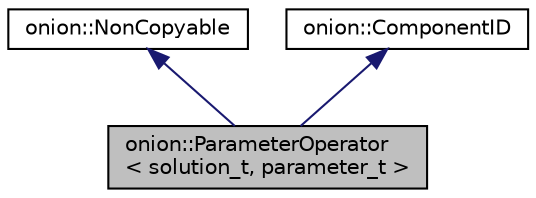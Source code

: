 digraph "onion::ParameterOperator&lt; solution_t, parameter_t &gt;"
{
 // LATEX_PDF_SIZE
  edge [fontname="Helvetica",fontsize="10",labelfontname="Helvetica",labelfontsize="10"];
  node [fontname="Helvetica",fontsize="10",shape=record];
  Node1 [label="onion::ParameterOperator\l\< solution_t, parameter_t \>",height=0.2,width=0.4,color="black", fillcolor="grey75", style="filled", fontcolor="black",tooltip="Abstract Data Type that defines the ParameterOperator component."];
  Node2 -> Node1 [dir="back",color="midnightblue",fontsize="10",style="solid",fontname="Helvetica"];
  Node2 [label="onion::NonCopyable",height=0.2,width=0.4,color="black", fillcolor="white", style="filled",URL="$classonion_1_1_non_copyable.html",tooltip="Class to make other classes non-copyable."];
  Node3 -> Node1 [dir="back",color="midnightblue",fontsize="10",style="solid",fontname="Helvetica"];
  Node3 [label="onion::ComponentID",height=0.2,width=0.4,color="black", fillcolor="white", style="filled",URL="$classonion_1_1_component_i_d.html",tooltip="Base class used to identify concrete implementations of the Onion basic components."];
}
